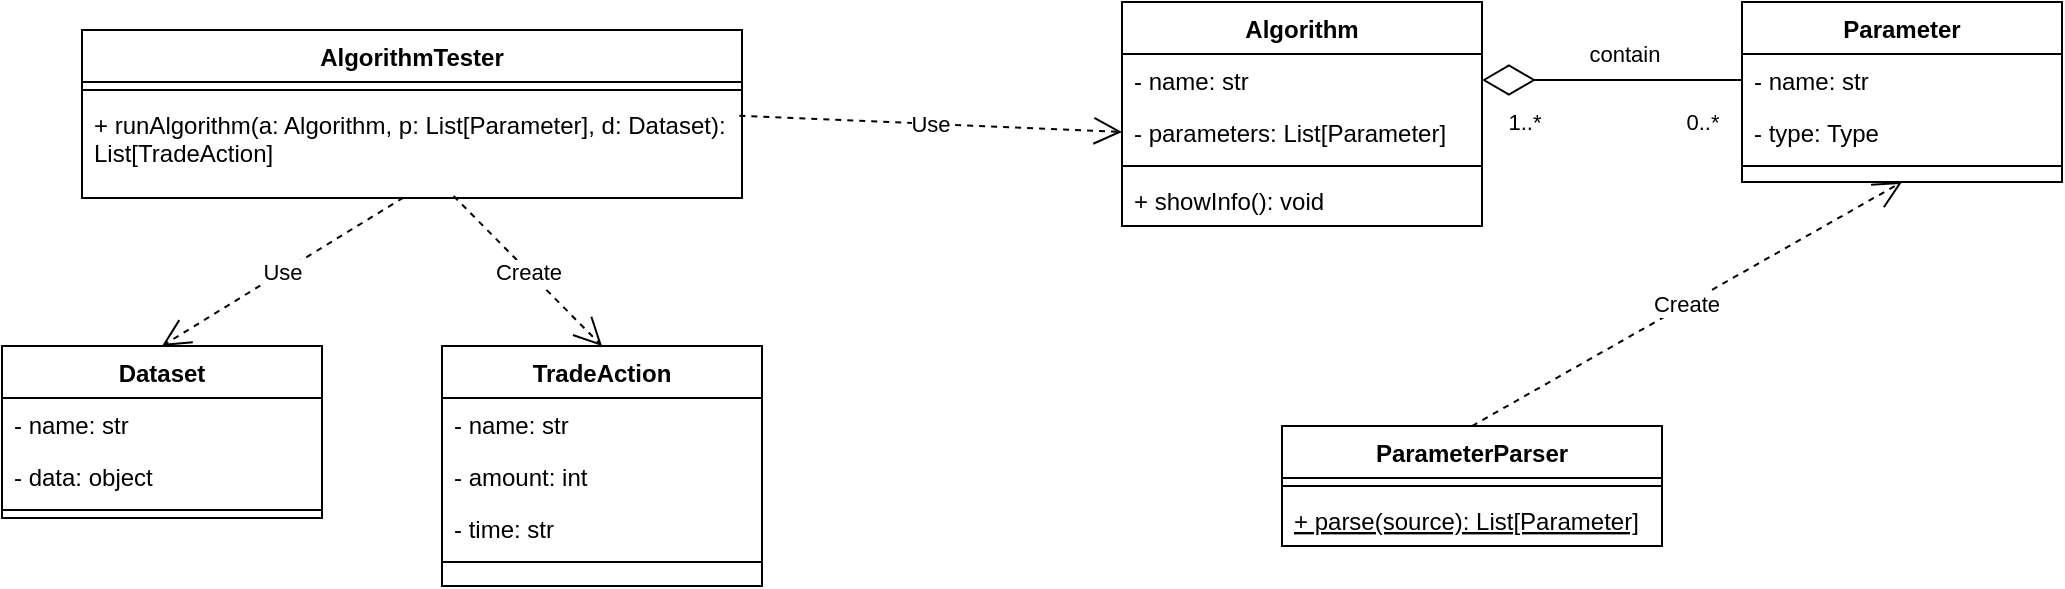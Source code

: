 <mxfile version="14.6.9" type="google"><diagram id="C5RBs43oDa-KdzZeNtuy" name="Page-1"><mxGraphModel dx="1892" dy="483" grid="1" gridSize="10" guides="1" tooltips="1" connect="1" arrows="1" fold="1" page="1" pageScale="1" pageWidth="827" pageHeight="1169" math="0" shadow="0"><root><mxCell id="WIyWlLk6GJQsqaUBKTNV-0"/><mxCell id="WIyWlLk6GJQsqaUBKTNV-1" parent="WIyWlLk6GJQsqaUBKTNV-0"/><mxCell id="zkfFHV4jXpPFQw0GAbJ--0" value="Algorithm" style="swimlane;fontStyle=1;align=center;verticalAlign=top;childLayout=stackLayout;horizontal=1;startSize=26;horizontalStack=0;resizeParent=1;resizeLast=0;collapsible=1;marginBottom=0;rounded=0;shadow=0;strokeWidth=1;" parent="WIyWlLk6GJQsqaUBKTNV-1" vertex="1"><mxGeometry x="-10" y="88" width="180" height="112" as="geometry"><mxRectangle x="230" y="140" width="160" height="26" as="alternateBounds"/></mxGeometry></mxCell><mxCell id="zkfFHV4jXpPFQw0GAbJ--1" value="- name: str" style="text;align=left;verticalAlign=top;spacingLeft=4;spacingRight=4;overflow=hidden;rotatable=0;points=[[0,0.5],[1,0.5]];portConstraint=eastwest;" parent="zkfFHV4jXpPFQw0GAbJ--0" vertex="1"><mxGeometry y="26" width="180" height="26" as="geometry"/></mxCell><mxCell id="zkfFHV4jXpPFQw0GAbJ--2" value="- parameters: List[Parameter]" style="text;align=left;verticalAlign=top;spacingLeft=4;spacingRight=4;overflow=hidden;rotatable=0;points=[[0,0.5],[1,0.5]];portConstraint=eastwest;rounded=0;shadow=0;html=0;" parent="zkfFHV4jXpPFQw0GAbJ--0" vertex="1"><mxGeometry y="52" width="180" height="26" as="geometry"/></mxCell><mxCell id="zkfFHV4jXpPFQw0GAbJ--4" value="" style="line;html=1;strokeWidth=1;align=left;verticalAlign=middle;spacingTop=-1;spacingLeft=3;spacingRight=3;rotatable=0;labelPosition=right;points=[];portConstraint=eastwest;" parent="zkfFHV4jXpPFQw0GAbJ--0" vertex="1"><mxGeometry y="78" width="180" height="8" as="geometry"/></mxCell><mxCell id="Cn_DJakY7cezNEtmrJsU-43" value="+ showInfo(): void" style="text;strokeColor=none;fillColor=none;align=left;verticalAlign=top;spacingLeft=4;spacingRight=4;overflow=hidden;rotatable=0;points=[[0,0.5],[1,0.5]];portConstraint=eastwest;" parent="zkfFHV4jXpPFQw0GAbJ--0" vertex="1"><mxGeometry y="86" width="180" height="26" as="geometry"/></mxCell><mxCell id="Cn_DJakY7cezNEtmrJsU-0" value="Parameter" style="swimlane;fontStyle=1;align=center;verticalAlign=top;childLayout=stackLayout;horizontal=1;startSize=26;horizontalStack=0;resizeParent=1;resizeLast=0;collapsible=1;marginBottom=0;rounded=0;shadow=0;strokeWidth=1;" parent="WIyWlLk6GJQsqaUBKTNV-1" vertex="1"><mxGeometry x="300" y="88" width="160" height="90" as="geometry"><mxRectangle x="230" y="140" width="160" height="26" as="alternateBounds"/></mxGeometry></mxCell><mxCell id="Cn_DJakY7cezNEtmrJsU-1" value="- name: str" style="text;align=left;verticalAlign=top;spacingLeft=4;spacingRight=4;overflow=hidden;rotatable=0;points=[[0,0.5],[1,0.5]];portConstraint=eastwest;" parent="Cn_DJakY7cezNEtmrJsU-0" vertex="1"><mxGeometry y="26" width="160" height="26" as="geometry"/></mxCell><mxCell id="Cn_DJakY7cezNEtmrJsU-2" value="- type: Type" style="text;align=left;verticalAlign=top;spacingLeft=4;spacingRight=4;overflow=hidden;rotatable=0;points=[[0,0.5],[1,0.5]];portConstraint=eastwest;rounded=0;shadow=0;html=0;" parent="Cn_DJakY7cezNEtmrJsU-0" vertex="1"><mxGeometry y="52" width="160" height="26" as="geometry"/></mxCell><mxCell id="Cn_DJakY7cezNEtmrJsU-4" value="" style="line;html=1;strokeWidth=1;align=left;verticalAlign=middle;spacingTop=-1;spacingLeft=3;spacingRight=3;rotatable=0;labelPosition=right;points=[];portConstraint=eastwest;" parent="Cn_DJakY7cezNEtmrJsU-0" vertex="1"><mxGeometry y="78" width="160" height="8" as="geometry"/></mxCell><mxCell id="Cn_DJakY7cezNEtmrJsU-6" value="TradeAction" style="swimlane;fontStyle=1;align=center;verticalAlign=top;childLayout=stackLayout;horizontal=1;startSize=26;horizontalStack=0;resizeParent=1;resizeLast=0;collapsible=1;marginBottom=0;rounded=0;shadow=0;strokeWidth=1;" parent="WIyWlLk6GJQsqaUBKTNV-1" vertex="1"><mxGeometry x="-350" y="260" width="160" height="120" as="geometry"><mxRectangle x="230" y="140" width="160" height="26" as="alternateBounds"/></mxGeometry></mxCell><mxCell id="Cn_DJakY7cezNEtmrJsU-7" value="- name: str" style="text;align=left;verticalAlign=top;spacingLeft=4;spacingRight=4;overflow=hidden;rotatable=0;points=[[0,0.5],[1,0.5]];portConstraint=eastwest;" parent="Cn_DJakY7cezNEtmrJsU-6" vertex="1"><mxGeometry y="26" width="160" height="26" as="geometry"/></mxCell><mxCell id="Cn_DJakY7cezNEtmrJsU-8" value="- amount: int" style="text;align=left;verticalAlign=top;spacingLeft=4;spacingRight=4;overflow=hidden;rotatable=0;points=[[0,0.5],[1,0.5]];portConstraint=eastwest;rounded=0;shadow=0;html=0;" parent="Cn_DJakY7cezNEtmrJsU-6" vertex="1"><mxGeometry y="52" width="160" height="26" as="geometry"/></mxCell><mxCell id="Cn_DJakY7cezNEtmrJsU-9" value="- time: str" style="text;align=left;verticalAlign=top;spacingLeft=4;spacingRight=4;overflow=hidden;rotatable=0;points=[[0,0.5],[1,0.5]];portConstraint=eastwest;rounded=0;shadow=0;html=0;" parent="Cn_DJakY7cezNEtmrJsU-6" vertex="1"><mxGeometry y="78" width="160" height="26" as="geometry"/></mxCell><mxCell id="Cn_DJakY7cezNEtmrJsU-10" value="" style="line;html=1;strokeWidth=1;align=left;verticalAlign=middle;spacingTop=-1;spacingLeft=3;spacingRight=3;rotatable=0;labelPosition=right;points=[];portConstraint=eastwest;" parent="Cn_DJakY7cezNEtmrJsU-6" vertex="1"><mxGeometry y="104" width="160" height="8" as="geometry"/></mxCell><mxCell id="Cn_DJakY7cezNEtmrJsU-12" value="ParameterParser" style="swimlane;fontStyle=1;align=center;verticalAlign=top;childLayout=stackLayout;horizontal=1;startSize=26;horizontalStack=0;resizeParent=1;resizeLast=0;collapsible=1;marginBottom=0;rounded=0;shadow=0;strokeWidth=1;" parent="WIyWlLk6GJQsqaUBKTNV-1" vertex="1"><mxGeometry x="70" y="300" width="190" height="60" as="geometry"><mxRectangle x="230" y="140" width="160" height="26" as="alternateBounds"/></mxGeometry></mxCell><mxCell id="Cn_DJakY7cezNEtmrJsU-16" value="" style="line;html=1;strokeWidth=1;align=left;verticalAlign=middle;spacingTop=-1;spacingLeft=3;spacingRight=3;rotatable=0;labelPosition=right;points=[];portConstraint=eastwest;" parent="Cn_DJakY7cezNEtmrJsU-12" vertex="1"><mxGeometry y="26" width="190" height="8" as="geometry"/></mxCell><mxCell id="Cn_DJakY7cezNEtmrJsU-22" value="+ parse(source): List[Parameter]" style="text;strokeColor=none;fillColor=none;align=left;verticalAlign=top;spacingLeft=4;spacingRight=4;overflow=hidden;rotatable=0;points=[[0,0.5],[1,0.5]];portConstraint=eastwest;fontStyle=4" parent="Cn_DJakY7cezNEtmrJsU-12" vertex="1"><mxGeometry y="34" width="190" height="26" as="geometry"/></mxCell><mxCell id="Cn_DJakY7cezNEtmrJsU-23" value="Dataset" style="swimlane;fontStyle=1;align=center;verticalAlign=top;childLayout=stackLayout;horizontal=1;startSize=26;horizontalStack=0;resizeParent=1;resizeParentMax=0;resizeLast=0;collapsible=1;marginBottom=0;" parent="WIyWlLk6GJQsqaUBKTNV-1" vertex="1"><mxGeometry x="-570" y="260" width="160" height="86" as="geometry"/></mxCell><mxCell id="Cn_DJakY7cezNEtmrJsU-24" value="- name: str" style="text;strokeColor=none;fillColor=none;align=left;verticalAlign=top;spacingLeft=4;spacingRight=4;overflow=hidden;rotatable=0;points=[[0,0.5],[1,0.5]];portConstraint=eastwest;" parent="Cn_DJakY7cezNEtmrJsU-23" vertex="1"><mxGeometry y="26" width="160" height="26" as="geometry"/></mxCell><mxCell id="Cn_DJakY7cezNEtmrJsU-27" value="- data: object" style="text;strokeColor=none;fillColor=none;align=left;verticalAlign=top;spacingLeft=4;spacingRight=4;overflow=hidden;rotatable=0;points=[[0,0.5],[1,0.5]];portConstraint=eastwest;" parent="Cn_DJakY7cezNEtmrJsU-23" vertex="1"><mxGeometry y="52" width="160" height="26" as="geometry"/></mxCell><mxCell id="Cn_DJakY7cezNEtmrJsU-25" value="" style="line;strokeWidth=1;fillColor=none;align=left;verticalAlign=middle;spacingTop=-1;spacingLeft=3;spacingRight=3;rotatable=0;labelPosition=right;points=[];portConstraint=eastwest;" parent="Cn_DJakY7cezNEtmrJsU-23" vertex="1"><mxGeometry y="78" width="160" height="8" as="geometry"/></mxCell><mxCell id="Cn_DJakY7cezNEtmrJsU-28" value="" style="endArrow=diamondThin;endFill=0;endSize=24;html=1;entryX=1;entryY=0.5;entryDx=0;entryDy=0;exitX=0;exitY=0.5;exitDx=0;exitDy=0;" parent="WIyWlLk6GJQsqaUBKTNV-1" source="Cn_DJakY7cezNEtmrJsU-1" target="zkfFHV4jXpPFQw0GAbJ--1" edge="1"><mxGeometry width="160" relative="1" as="geometry"><mxPoint x="300" y="288" as="sourcePoint"/><mxPoint x="460" y="288" as="targetPoint"/></mxGeometry></mxCell><mxCell id="Cn_DJakY7cezNEtmrJsU-29" value="contain" style="edgeLabel;html=1;align=center;verticalAlign=middle;resizable=0;points=[];" parent="Cn_DJakY7cezNEtmrJsU-28" vertex="1" connectable="0"><mxGeometry x="0.209" y="-2" relative="1" as="geometry"><mxPoint x="19" y="-11" as="offset"/></mxGeometry></mxCell><mxCell id="Cn_DJakY7cezNEtmrJsU-30" value="1..*" style="edgeLabel;html=1;align=center;verticalAlign=middle;resizable=0;points=[];" parent="Cn_DJakY7cezNEtmrJsU-28" vertex="1" connectable="0"><mxGeometry x="0.209" y="-1" relative="1" as="geometry"><mxPoint x="-31" y="22" as="offset"/></mxGeometry></mxCell><mxCell id="Cn_DJakY7cezNEtmrJsU-33" value="0..*" style="edgeLabel;html=1;align=center;verticalAlign=middle;resizable=0;points=[];" parent="Cn_DJakY7cezNEtmrJsU-28" vertex="1" connectable="0"><mxGeometry x="-0.409" y="2" relative="1" as="geometry"><mxPoint x="18" y="19" as="offset"/></mxGeometry></mxCell><mxCell id="Cn_DJakY7cezNEtmrJsU-34" value="AlgorithmTester" style="swimlane;fontStyle=1;align=center;verticalAlign=top;childLayout=stackLayout;horizontal=1;startSize=26;horizontalStack=0;resizeParent=1;resizeParentMax=0;resizeLast=0;collapsible=1;marginBottom=0;" parent="WIyWlLk6GJQsqaUBKTNV-1" vertex="1"><mxGeometry x="-530" y="102" width="330" height="84" as="geometry"/></mxCell><mxCell id="Cn_DJakY7cezNEtmrJsU-36" value="" style="line;strokeWidth=1;fillColor=none;align=left;verticalAlign=middle;spacingTop=-1;spacingLeft=3;spacingRight=3;rotatable=0;labelPosition=right;points=[];portConstraint=eastwest;" parent="Cn_DJakY7cezNEtmrJsU-34" vertex="1"><mxGeometry y="26" width="330" height="8" as="geometry"/></mxCell><mxCell id="Cn_DJakY7cezNEtmrJsU-37" value="+ runAlgorithm(a: Algorithm, p: List[Parameter], d: Dataset): &#10;List[TradeAction]" style="text;strokeColor=none;fillColor=none;align=left;verticalAlign=top;spacingLeft=4;spacingRight=4;overflow=hidden;rotatable=0;points=[[0,0.5],[1,0.5]];portConstraint=eastwest;" parent="Cn_DJakY7cezNEtmrJsU-34" vertex="1"><mxGeometry y="34" width="330" height="50" as="geometry"/></mxCell><mxCell id="Cn_DJakY7cezNEtmrJsU-44" value="Use" style="endArrow=open;endSize=12;dashed=1;html=1;exitX=0.487;exitY=0.996;exitDx=0;exitDy=0;exitPerimeter=0;entryX=0.5;entryY=0;entryDx=0;entryDy=0;" parent="WIyWlLk6GJQsqaUBKTNV-1" source="Cn_DJakY7cezNEtmrJsU-37" target="Cn_DJakY7cezNEtmrJsU-23" edge="1"><mxGeometry width="160" relative="1" as="geometry"><mxPoint x="-320" y="270" as="sourcePoint"/><mxPoint x="-160" y="270" as="targetPoint"/></mxGeometry></mxCell><mxCell id="yrvDEFHoVGxNnCRrGJ3u-0" value="Create" style="endArrow=open;endSize=12;dashed=1;html=1;exitX=0.563;exitY=0.98;exitDx=0;exitDy=0;exitPerimeter=0;entryX=0.5;entryY=0;entryDx=0;entryDy=0;" edge="1" parent="WIyWlLk6GJQsqaUBKTNV-1" source="Cn_DJakY7cezNEtmrJsU-37" target="Cn_DJakY7cezNEtmrJsU-6"><mxGeometry width="160" relative="1" as="geometry"><mxPoint x="-130" y="300" as="sourcePoint"/><mxPoint x="30" y="300" as="targetPoint"/></mxGeometry></mxCell><mxCell id="yrvDEFHoVGxNnCRrGJ3u-1" value="Create" style="endArrow=open;endSize=12;dashed=1;html=1;exitX=0.5;exitY=0;exitDx=0;exitDy=0;entryX=0.5;entryY=1;entryDx=0;entryDy=0;" edge="1" parent="WIyWlLk6GJQsqaUBKTNV-1" source="Cn_DJakY7cezNEtmrJsU-12" target="Cn_DJakY7cezNEtmrJsU-0"><mxGeometry width="160" relative="1" as="geometry"><mxPoint x="-334.21" y="209" as="sourcePoint"/><mxPoint x="-260" y="270" as="targetPoint"/></mxGeometry></mxCell><mxCell id="yrvDEFHoVGxNnCRrGJ3u-2" value="Use" style="endArrow=open;endSize=12;dashed=1;html=1;exitX=0.996;exitY=1.109;exitDx=0;exitDy=0;exitPerimeter=0;entryX=0;entryY=0.5;entryDx=0;entryDy=0;" edge="1" parent="WIyWlLk6GJQsqaUBKTNV-1" target="zkfFHV4jXpPFQw0GAbJ--2"><mxGeometry width="160" relative="1" as="geometry"><mxPoint x="-201.32" y="144.834" as="sourcePoint"/><mxPoint x="30" y="210" as="targetPoint"/></mxGeometry></mxCell></root></mxGraphModel></diagram></mxfile>